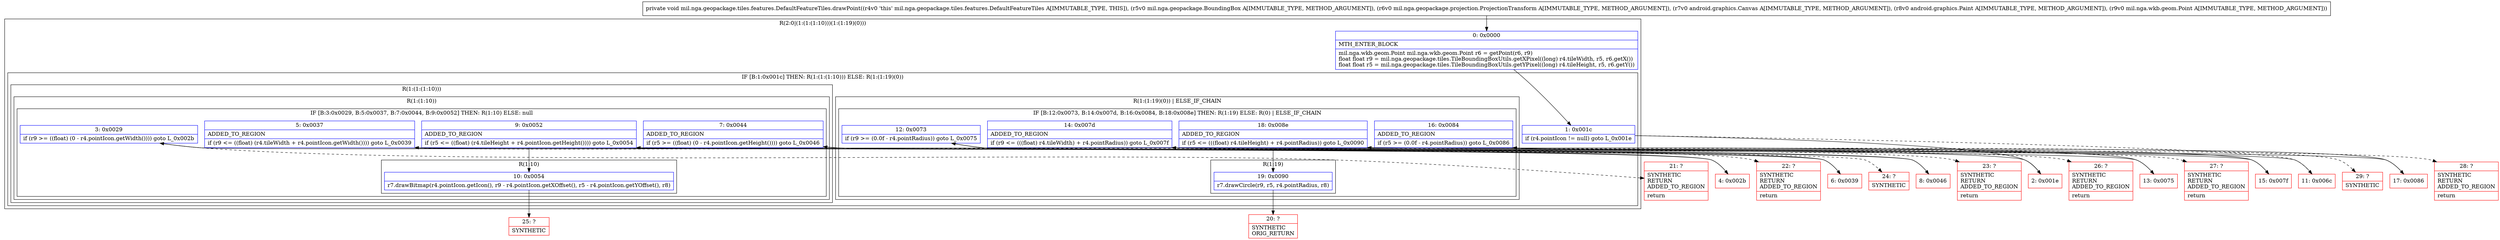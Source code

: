 digraph "CFG formil.nga.geopackage.tiles.features.DefaultFeatureTiles.drawPoint(Lmil\/nga\/geopackage\/BoundingBox;Lmil\/nga\/geopackage\/projection\/ProjectionTransform;Landroid\/graphics\/Canvas;Landroid\/graphics\/Paint;Lmil\/nga\/wkb\/geom\/Point;)V" {
subgraph cluster_Region_1535645284 {
label = "R(2:0|(1:(1:(1:10)))(1:(1:19)(0)))";
node [shape=record,color=blue];
Node_0 [shape=record,label="{0\:\ 0x0000|MTH_ENTER_BLOCK\l|mil.nga.wkb.geom.Point mil.nga.wkb.geom.Point r6 = getPoint(r6, r9)\lfloat float r9 = mil.nga.geopackage.tiles.TileBoundingBoxUtils.getXPixel((long) r4.tileWidth, r5, r6.getX())\lfloat float r5 = mil.nga.geopackage.tiles.TileBoundingBoxUtils.getYPixel((long) r4.tileHeight, r5, r6.getY())\l}"];
subgraph cluster_IfRegion_1931506613 {
label = "IF [B:1:0x001c] THEN: R(1:(1:(1:10))) ELSE: R(1:(1:19)(0))";
node [shape=record,color=blue];
Node_1 [shape=record,label="{1\:\ 0x001c|if (r4.pointIcon != null) goto L_0x001e\l}"];
subgraph cluster_Region_850287726 {
label = "R(1:(1:(1:10)))";
node [shape=record,color=blue];
subgraph cluster_Region_1053787852 {
label = "R(1:(1:10))";
node [shape=record,color=blue];
subgraph cluster_IfRegion_1597696336 {
label = "IF [B:3:0x0029, B:5:0x0037, B:7:0x0044, B:9:0x0052] THEN: R(1:10) ELSE: null";
node [shape=record,color=blue];
Node_3 [shape=record,label="{3\:\ 0x0029|if (r9 \>= ((float) (0 \- r4.pointIcon.getWidth()))) goto L_0x002b\l}"];
Node_5 [shape=record,label="{5\:\ 0x0037|ADDED_TO_REGION\l|if (r9 \<= ((float) (r4.tileWidth + r4.pointIcon.getWidth()))) goto L_0x0039\l}"];
Node_7 [shape=record,label="{7\:\ 0x0044|ADDED_TO_REGION\l|if (r5 \>= ((float) (0 \- r4.pointIcon.getHeight()))) goto L_0x0046\l}"];
Node_9 [shape=record,label="{9\:\ 0x0052|ADDED_TO_REGION\l|if (r5 \<= ((float) (r4.tileHeight + r4.pointIcon.getHeight()))) goto L_0x0054\l}"];
subgraph cluster_Region_293448396 {
label = "R(1:10)";
node [shape=record,color=blue];
Node_10 [shape=record,label="{10\:\ 0x0054|r7.drawBitmap(r4.pointIcon.getIcon(), r9 \- r4.pointIcon.getXOffset(), r5 \- r4.pointIcon.getYOffset(), r8)\l}"];
}
}
}
}
subgraph cluster_Region_1954045407 {
label = "R(1:(1:19)(0)) | ELSE_IF_CHAIN\l";
node [shape=record,color=blue];
subgraph cluster_IfRegion_1473299010 {
label = "IF [B:12:0x0073, B:14:0x007d, B:16:0x0084, B:18:0x008e] THEN: R(1:19) ELSE: R(0) | ELSE_IF_CHAIN\l";
node [shape=record,color=blue];
Node_12 [shape=record,label="{12\:\ 0x0073|if (r9 \>= (0.0f \- r4.pointRadius)) goto L_0x0075\l}"];
Node_14 [shape=record,label="{14\:\ 0x007d|ADDED_TO_REGION\l|if (r9 \<= (((float) r4.tileWidth) + r4.pointRadius)) goto L_0x007f\l}"];
Node_16 [shape=record,label="{16\:\ 0x0084|ADDED_TO_REGION\l|if (r5 \>= (0.0f \- r4.pointRadius)) goto L_0x0086\l}"];
Node_18 [shape=record,label="{18\:\ 0x008e|ADDED_TO_REGION\l|if (r5 \<= (((float) r4.tileHeight) + r4.pointRadius)) goto L_0x0090\l}"];
subgraph cluster_Region_1282463210 {
label = "R(1:19)";
node [shape=record,color=blue];
Node_19 [shape=record,label="{19\:\ 0x0090|r7.drawCircle(r9, r5, r4.pointRadius, r8)\l}"];
}
subgraph cluster_Region_78984510 {
label = "R(0)";
node [shape=record,color=blue];
}
}
}
}
}
Node_2 [shape=record,color=red,label="{2\:\ 0x001e}"];
Node_4 [shape=record,color=red,label="{4\:\ 0x002b}"];
Node_6 [shape=record,color=red,label="{6\:\ 0x0039}"];
Node_8 [shape=record,color=red,label="{8\:\ 0x0046}"];
Node_11 [shape=record,color=red,label="{11\:\ 0x006c}"];
Node_13 [shape=record,color=red,label="{13\:\ 0x0075}"];
Node_15 [shape=record,color=red,label="{15\:\ 0x007f}"];
Node_17 [shape=record,color=red,label="{17\:\ 0x0086}"];
Node_20 [shape=record,color=red,label="{20\:\ ?|SYNTHETIC\lORIG_RETURN\l}"];
Node_21 [shape=record,color=red,label="{21\:\ ?|SYNTHETIC\lRETURN\lADDED_TO_REGION\l|return\l}"];
Node_22 [shape=record,color=red,label="{22\:\ ?|SYNTHETIC\lRETURN\lADDED_TO_REGION\l|return\l}"];
Node_23 [shape=record,color=red,label="{23\:\ ?|SYNTHETIC\lRETURN\lADDED_TO_REGION\l|return\l}"];
Node_24 [shape=record,color=red,label="{24\:\ ?|SYNTHETIC\l}"];
Node_25 [shape=record,color=red,label="{25\:\ ?|SYNTHETIC\l}"];
Node_26 [shape=record,color=red,label="{26\:\ ?|SYNTHETIC\lRETURN\lADDED_TO_REGION\l|return\l}"];
Node_27 [shape=record,color=red,label="{27\:\ ?|SYNTHETIC\lRETURN\lADDED_TO_REGION\l|return\l}"];
Node_28 [shape=record,color=red,label="{28\:\ ?|SYNTHETIC\lRETURN\lADDED_TO_REGION\l|return\l}"];
Node_29 [shape=record,color=red,label="{29\:\ ?|SYNTHETIC\l}"];
MethodNode[shape=record,label="{private void mil.nga.geopackage.tiles.features.DefaultFeatureTiles.drawPoint((r4v0 'this' mil.nga.geopackage.tiles.features.DefaultFeatureTiles A[IMMUTABLE_TYPE, THIS]), (r5v0 mil.nga.geopackage.BoundingBox A[IMMUTABLE_TYPE, METHOD_ARGUMENT]), (r6v0 mil.nga.geopackage.projection.ProjectionTransform A[IMMUTABLE_TYPE, METHOD_ARGUMENT]), (r7v0 android.graphics.Canvas A[IMMUTABLE_TYPE, METHOD_ARGUMENT]), (r8v0 android.graphics.Paint A[IMMUTABLE_TYPE, METHOD_ARGUMENT]), (r9v0 mil.nga.wkb.geom.Point A[IMMUTABLE_TYPE, METHOD_ARGUMENT])) }"];
MethodNode -> Node_0;
Node_0 -> Node_1;
Node_1 -> Node_2;
Node_1 -> Node_11[style=dashed];
Node_3 -> Node_4;
Node_3 -> Node_21[style=dashed];
Node_5 -> Node_6;
Node_5 -> Node_22[style=dashed];
Node_7 -> Node_8;
Node_7 -> Node_23[style=dashed];
Node_9 -> Node_10;
Node_9 -> Node_24[style=dashed];
Node_10 -> Node_25;
Node_12 -> Node_13;
Node_12 -> Node_26[style=dashed];
Node_14 -> Node_15;
Node_14 -> Node_27[style=dashed];
Node_16 -> Node_17;
Node_16 -> Node_28[style=dashed];
Node_18 -> Node_19;
Node_18 -> Node_29[style=dashed];
Node_19 -> Node_20;
Node_2 -> Node_3;
Node_4 -> Node_5;
Node_6 -> Node_7;
Node_8 -> Node_9;
Node_11 -> Node_12;
Node_13 -> Node_14;
Node_15 -> Node_16;
Node_17 -> Node_18;
}

